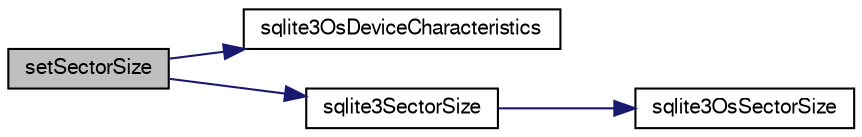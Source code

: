 digraph "setSectorSize"
{
  edge [fontname="FreeSans",fontsize="10",labelfontname="FreeSans",labelfontsize="10"];
  node [fontname="FreeSans",fontsize="10",shape=record];
  rankdir="LR";
  Node293045 [label="setSectorSize",height=0.2,width=0.4,color="black", fillcolor="grey75", style="filled", fontcolor="black"];
  Node293045 -> Node293046 [color="midnightblue",fontsize="10",style="solid",fontname="FreeSans"];
  Node293046 [label="sqlite3OsDeviceCharacteristics",height=0.2,width=0.4,color="black", fillcolor="white", style="filled",URL="$sqlite3_8c.html#a251e030ce1bd2e552bc2dd66b1ac36d0"];
  Node293045 -> Node293047 [color="midnightblue",fontsize="10",style="solid",fontname="FreeSans"];
  Node293047 [label="sqlite3SectorSize",height=0.2,width=0.4,color="black", fillcolor="white", style="filled",URL="$sqlite3_8c.html#aa7a19cf4335c553ca8a39a706ad761b9"];
  Node293047 -> Node293048 [color="midnightblue",fontsize="10",style="solid",fontname="FreeSans"];
  Node293048 [label="sqlite3OsSectorSize",height=0.2,width=0.4,color="black", fillcolor="white", style="filled",URL="$sqlite3_8c.html#a6f3dc94b9e48b6973f57701ac10e695b"];
}
